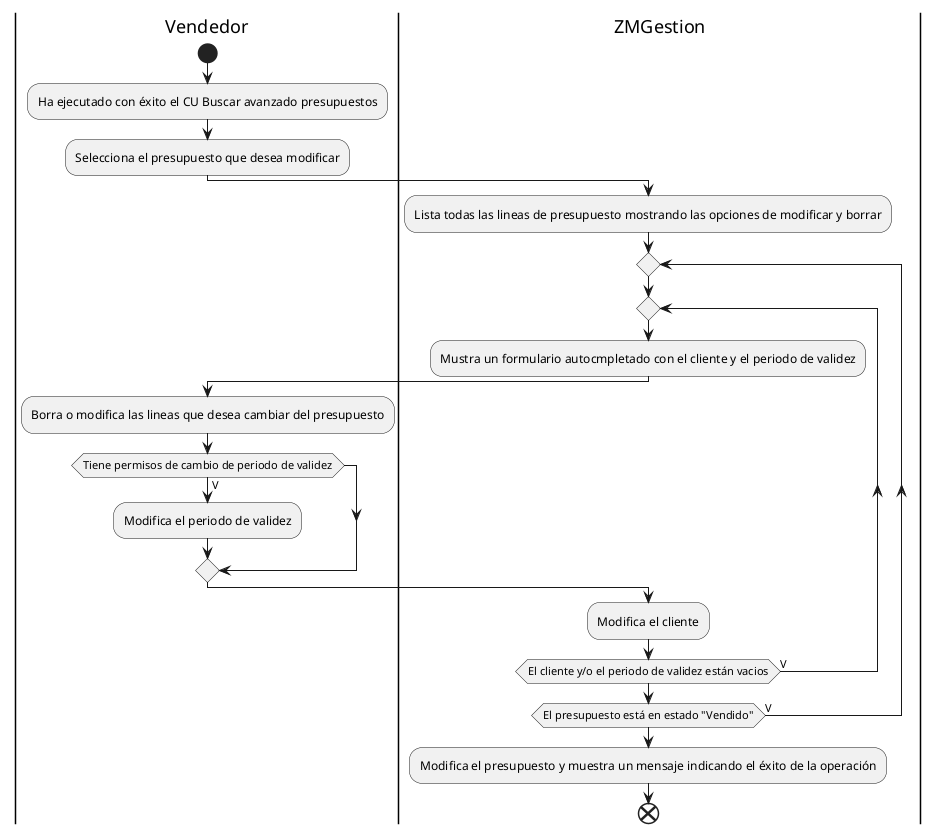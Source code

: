 @startuml modificarPresupuesto
|Vendedor|
start 
:Ha ejecutado con éxito el CU Buscar avanzado presupuestos;
:Selecciona el presupuesto que desea modificar;
|ZMGestion|
:Lista todas las lineas de presupuesto mostrando las opciones de modificar y borrar;
repeat
repeat
:Mustra un formulario autocmpletado con el cliente y el periodo de validez;
|Vendedor|
:Borra o modifica las lineas que desea cambiar del presupuesto;
if(Tiene permisos de cambio de periodo de validez) then (V)
:Modifica el periodo de validez;
endif
|ZMGestion|
:Modifica el cliente;
repeat while(El cliente y/o el periodo de validez están vacios) is (V)
repeat while(El presupuesto está en estado "Vendido") is (V)
:Modifica el presupuesto y muestra un mensaje indicando el éxito de la operación;
end
@enduml